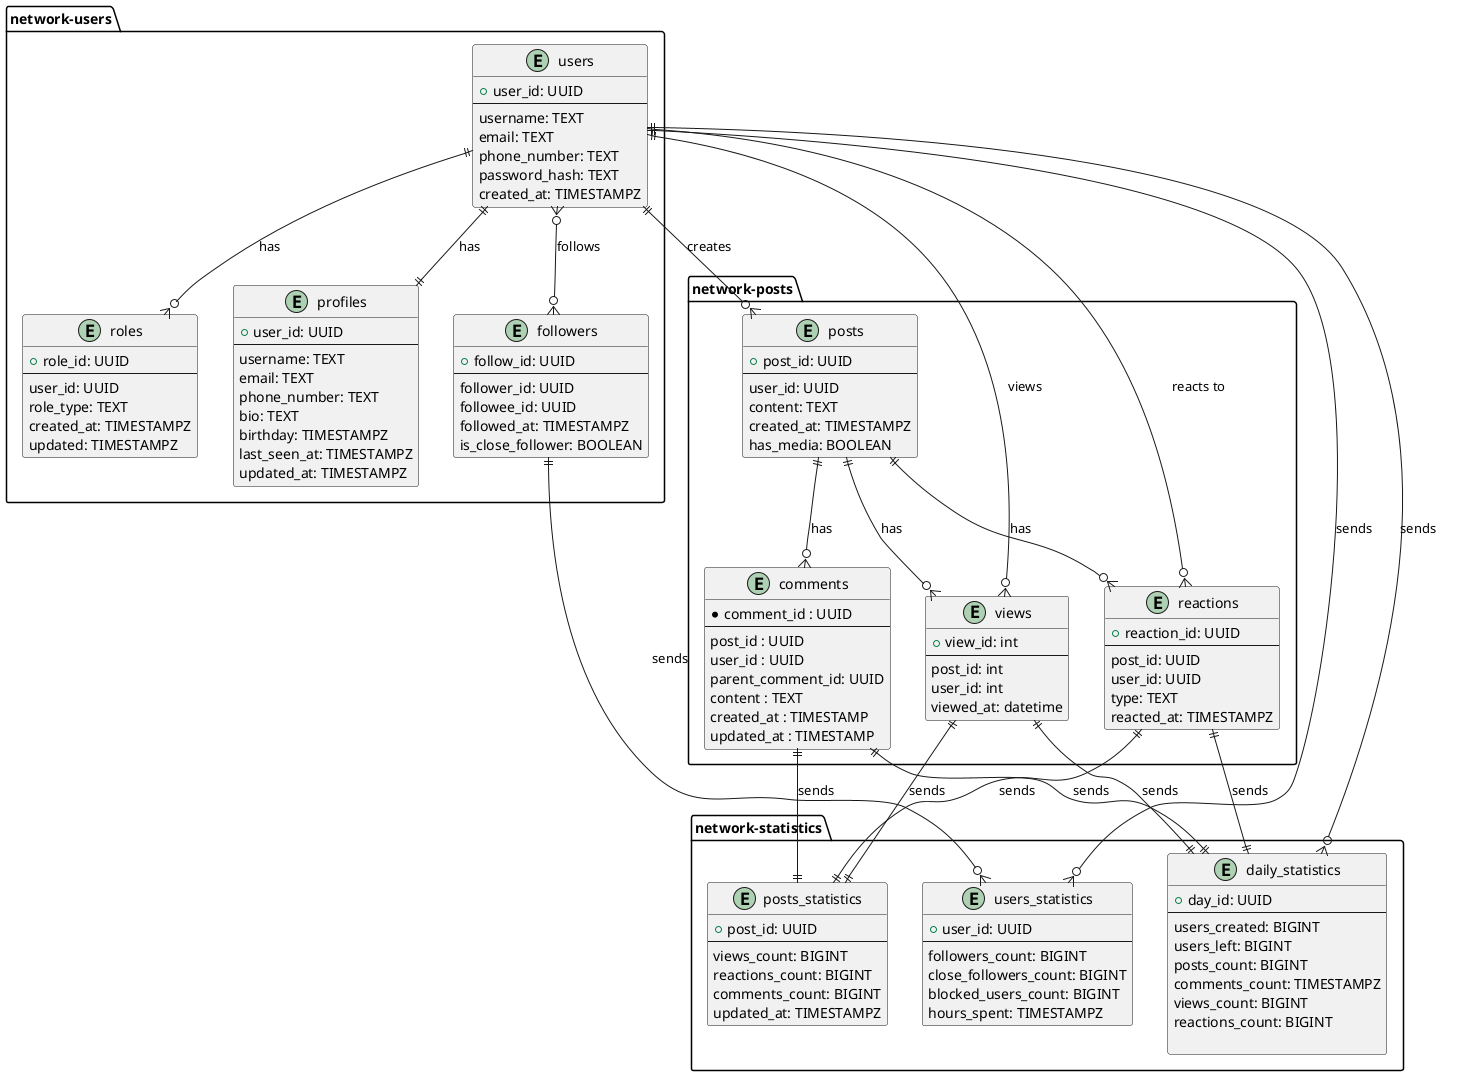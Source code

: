 @startuml "network"


package "network-users" {

entity users {
    +user_id: UUID
    ---
    username: TEXT
    email: TEXT
    phone_number: TEXT
    password_hash: TEXT
    created_at: TIMESTAMPZ
}

entity profiles {
    +user_id: UUID
    ---
    username: TEXT
    email: TEXT
    phone_number: TEXT
    bio: TEXT
    birthday: TIMESTAMPZ
    last_seen_at: TIMESTAMPZ
    updated_at: TIMESTAMPZ
}

entity followers {
    +follow_id: UUID
    ---
    follower_id: UUID
    followee_id: UUID
    followed_at: TIMESTAMPZ
    is_close_follower: BOOLEAN
}

entity roles {
    +role_id: UUID
    ---
    user_id: UUID
    role_type: TEXT
    created_at: TIMESTAMPZ
    updated: TIMESTAMPZ
}

}

package "network-posts" {

entity posts {
    +post_id: UUID
    ---
    user_id: UUID
    content: TEXT
    created_at: TIMESTAMPZ
    has_media: BOOLEAN
}

entity views {
    +view_id: int
    ---
    post_id: int
    user_id: int
    viewed_at: datetime
}

entity reactions {
    +reaction_id: UUID
    ---
    post_id: UUID
    user_id: UUID
    type: TEXT
    reacted_at: TIMESTAMPZ
}

entity comments {
    * comment_id : UUID 
    --
    post_id : UUID 
    user_id : UUID 
    parent_comment_id: UUID
    content : TEXT
    created_at : TIMESTAMP
    updated_at : TIMESTAMP
}

}

package "network-statistics" {

entity posts_statistics {
    +post_id: UUID
    ---
    views_count: BIGINT
    reactions_count: BIGINT
    comments_count: BIGINT
    updated_at: TIMESTAMPZ
}

entity users_statistics {
    +user_id: UUID
    ---
    followers_count: BIGINT
    close_followers_count: BIGINT
    blocked_users_count: BIGINT
    hours_spent: TIMESTAMPZ
}

entity daily_statistics {
    +day_id: UUID
    ---
    users_created: BIGINT
    users_left: BIGINT
    posts_count: BIGINT
    comments_count: TIMESTAMPZ
    views_count: BIGINT
    reactions_count: BIGINT
    
}

}

users ||--o{ posts : "creates"
users ||--o{ roles : "has"
users ||--o{ views : "views"
users ||--o{ reactions : "reacts to"
users ||--o{ users_statistics : "sends"
users ||--|| profiles : "has"
users }o--o{ followers : "follows"
users ||--o{ daily_statistics : "sends"

posts ||--o{ views: "has"
posts ||--o{ reactions : "has"
posts ||--o{ comments : "has"

views ||--|| posts_statistics : "sends"
reactions ||--|| posts_statistics : "sends"
comments ||--|| posts_statistics : "sends"

views ||--|| daily_statistics : "sends"
reactions ||--|| daily_statistics : "sends"
comments ||--|| daily_statistics : "sends"

followers ||--o{ users_statistics : "sends"



@enduml